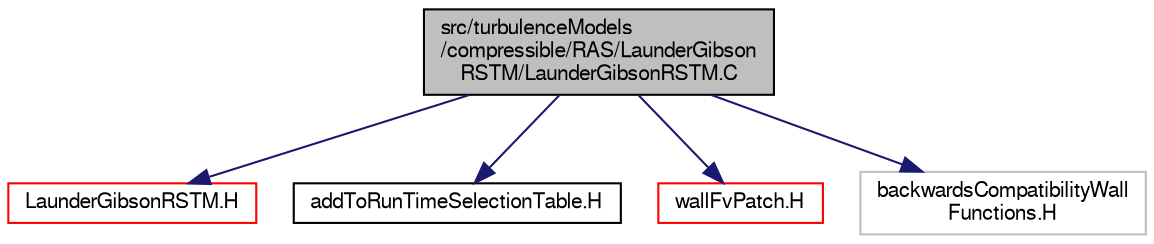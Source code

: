 digraph "src/turbulenceModels/compressible/RAS/LaunderGibsonRSTM/LaunderGibsonRSTM.C"
{
  bgcolor="transparent";
  edge [fontname="FreeSans",fontsize="10",labelfontname="FreeSans",labelfontsize="10"];
  node [fontname="FreeSans",fontsize="10",shape=record];
  Node0 [label="src/turbulenceModels\l/compressible/RAS/LaunderGibson\lRSTM/LaunderGibsonRSTM.C",height=0.2,width=0.4,color="black", fillcolor="grey75", style="filled", fontcolor="black"];
  Node0 -> Node1 [color="midnightblue",fontsize="10",style="solid",fontname="FreeSans"];
  Node1 [label="LaunderGibsonRSTM.H",height=0.2,width=0.4,color="red",URL="$a40157.html"];
  Node0 -> Node312 [color="midnightblue",fontsize="10",style="solid",fontname="FreeSans"];
  Node312 [label="addToRunTimeSelectionTable.H",height=0.2,width=0.4,color="black",URL="$a09263.html",tooltip="Macros for easy insertion into run-time selection tables. "];
  Node0 -> Node313 [color="midnightblue",fontsize="10",style="solid",fontname="FreeSans"];
  Node313 [label="wallFvPatch.H",height=0.2,width=0.4,color="red",URL="$a03680.html"];
  Node0 -> Node315 [color="midnightblue",fontsize="10",style="solid",fontname="FreeSans"];
  Node315 [label="backwardsCompatibilityWall\lFunctions.H",height=0.2,width=0.4,color="grey75"];
}
